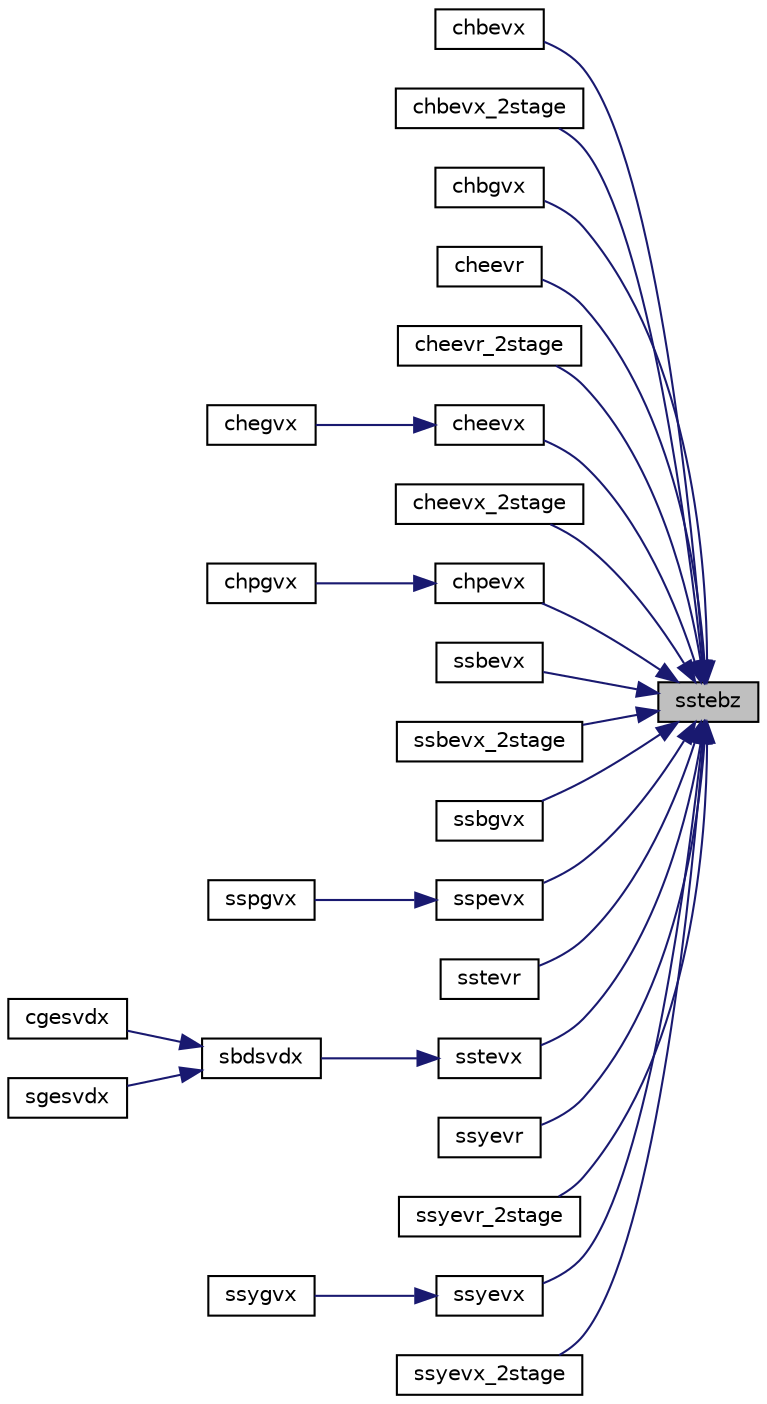 digraph "sstebz"
{
 // LATEX_PDF_SIZE
  edge [fontname="Helvetica",fontsize="10",labelfontname="Helvetica",labelfontsize="10"];
  node [fontname="Helvetica",fontsize="10",shape=record];
  rankdir="RL";
  Node1 [label="sstebz",height=0.2,width=0.4,color="black", fillcolor="grey75", style="filled", fontcolor="black",tooltip="SSTEBZ"];
  Node1 -> Node2 [dir="back",color="midnightblue",fontsize="10",style="solid",fontname="Helvetica"];
  Node2 [label="chbevx",height=0.2,width=0.4,color="black", fillcolor="white", style="filled",URL="$chbevx_8f.html#ac77c2a93e93f3eeb756264a5e3d1510f",tooltip="CHBEVX computes the eigenvalues and, optionally, the left and/or right eigenvectors for OTHER matrice..."];
  Node1 -> Node3 [dir="back",color="midnightblue",fontsize="10",style="solid",fontname="Helvetica"];
  Node3 [label="chbevx_2stage",height=0.2,width=0.4,color="black", fillcolor="white", style="filled",URL="$chbevx__2stage_8f.html#ad8820f8a084e192bc6e3713b766a6cdd",tooltip="CHBEVX_2STAGE computes the eigenvalues and, optionally, the left and/or right eigenvectors for OTHER ..."];
  Node1 -> Node4 [dir="back",color="midnightblue",fontsize="10",style="solid",fontname="Helvetica"];
  Node4 [label="chbgvx",height=0.2,width=0.4,color="black", fillcolor="white", style="filled",URL="$chbgvx_8f.html#adc31cb38fcdd9a79731c5ca924c1756c",tooltip="CHBGVX"];
  Node1 -> Node5 [dir="back",color="midnightblue",fontsize="10",style="solid",fontname="Helvetica"];
  Node5 [label="cheevr",height=0.2,width=0.4,color="black", fillcolor="white", style="filled",URL="$cheevr_8f.html#ac02f8a55f35ec7767a36b5a9f3ebb0d8",tooltip="CHEEVR computes the eigenvalues and, optionally, the left and/or right eigenvectors for HE matrices"];
  Node1 -> Node6 [dir="back",color="midnightblue",fontsize="10",style="solid",fontname="Helvetica"];
  Node6 [label="cheevr_2stage",height=0.2,width=0.4,color="black", fillcolor="white", style="filled",URL="$cheevr__2stage_8f.html#a378c442e3a5e9ef21a80e3c26c5b4050",tooltip="CHEEVR_2STAGE computes the eigenvalues and, optionally, the left and/or right eigenvectors for HE mat..."];
  Node1 -> Node7 [dir="back",color="midnightblue",fontsize="10",style="solid",fontname="Helvetica"];
  Node7 [label="cheevx",height=0.2,width=0.4,color="black", fillcolor="white", style="filled",URL="$cheevx_8f.html#a9f7c713a0119e777afe726e54feb6ef7",tooltip="CHEEVX computes the eigenvalues and, optionally, the left and/or right eigenvectors for HE matrices"];
  Node7 -> Node8 [dir="back",color="midnightblue",fontsize="10",style="solid",fontname="Helvetica"];
  Node8 [label="chegvx",height=0.2,width=0.4,color="black", fillcolor="white", style="filled",URL="$chegvx_8f.html#ad5f5ddf0eee1402d59fc1017de0fc291",tooltip="CHEGVX"];
  Node1 -> Node9 [dir="back",color="midnightblue",fontsize="10",style="solid",fontname="Helvetica"];
  Node9 [label="cheevx_2stage",height=0.2,width=0.4,color="black", fillcolor="white", style="filled",URL="$cheevx__2stage_8f.html#a1279b26b80d88a050ab7b88b7f578b09",tooltip="CHEEVX_2STAGE computes the eigenvalues and, optionally, the left and/or right eigenvectors for HE mat..."];
  Node1 -> Node10 [dir="back",color="midnightblue",fontsize="10",style="solid",fontname="Helvetica"];
  Node10 [label="chpevx",height=0.2,width=0.4,color="black", fillcolor="white", style="filled",URL="$chpevx_8f.html#ae8af67b404d7c0f3cfc568c56c4e239b",tooltip="CHPEVX computes the eigenvalues and, optionally, the left and/or right eigenvectors for OTHER matrice..."];
  Node10 -> Node11 [dir="back",color="midnightblue",fontsize="10",style="solid",fontname="Helvetica"];
  Node11 [label="chpgvx",height=0.2,width=0.4,color="black", fillcolor="white", style="filled",URL="$chpgvx_8f.html#a81a69366c832454d56786374b6ad1614",tooltip="CHPGVX"];
  Node1 -> Node12 [dir="back",color="midnightblue",fontsize="10",style="solid",fontname="Helvetica"];
  Node12 [label="ssbevx",height=0.2,width=0.4,color="black", fillcolor="white", style="filled",URL="$ssbevx_8f.html#a5566995387fefaa091f1c44cdfff6440",tooltip="SSBEVX computes the eigenvalues and, optionally, the left and/or right eigenvectors for OTHER matrice..."];
  Node1 -> Node13 [dir="back",color="midnightblue",fontsize="10",style="solid",fontname="Helvetica"];
  Node13 [label="ssbevx_2stage",height=0.2,width=0.4,color="black", fillcolor="white", style="filled",URL="$ssbevx__2stage_8f.html#a12db0b30afb433ab6b4fe18a9ee0234f",tooltip="SSBEVX_2STAGE computes the eigenvalues and, optionally, the left and/or right eigenvectors for OTHER ..."];
  Node1 -> Node14 [dir="back",color="midnightblue",fontsize="10",style="solid",fontname="Helvetica"];
  Node14 [label="ssbgvx",height=0.2,width=0.4,color="black", fillcolor="white", style="filled",URL="$ssbgvx_8f.html#a698be9aea5406ea6cb19fe47378e2233",tooltip="SSBGVX"];
  Node1 -> Node15 [dir="back",color="midnightblue",fontsize="10",style="solid",fontname="Helvetica"];
  Node15 [label="sspevx",height=0.2,width=0.4,color="black", fillcolor="white", style="filled",URL="$sspevx_8f.html#aaa149618cc74cd907218f33d30825109",tooltip="SSPEVX computes the eigenvalues and, optionally, the left and/or right eigenvectors for OTHER matrice..."];
  Node15 -> Node16 [dir="back",color="midnightblue",fontsize="10",style="solid",fontname="Helvetica"];
  Node16 [label="sspgvx",height=0.2,width=0.4,color="black", fillcolor="white", style="filled",URL="$sspgvx_8f.html#a6d78c13e0472349e920ec49cc79337fb",tooltip="SSPGVX"];
  Node1 -> Node17 [dir="back",color="midnightblue",fontsize="10",style="solid",fontname="Helvetica"];
  Node17 [label="sstevr",height=0.2,width=0.4,color="black", fillcolor="white", style="filled",URL="$sstevr_8f.html#aee807b6868003c11b1b1741576c0f06b",tooltip="SSTEVR computes the eigenvalues and, optionally, the left and/or right eigenvectors for OTHER matrice..."];
  Node1 -> Node18 [dir="back",color="midnightblue",fontsize="10",style="solid",fontname="Helvetica"];
  Node18 [label="sstevx",height=0.2,width=0.4,color="black", fillcolor="white", style="filled",URL="$sstevx_8f.html#a36282d988538ba9e8906875420e2b567",tooltip="SSTEVX computes the eigenvalues and, optionally, the left and/or right eigenvectors for OTHER matrice..."];
  Node18 -> Node19 [dir="back",color="midnightblue",fontsize="10",style="solid",fontname="Helvetica"];
  Node19 [label="sbdsvdx",height=0.2,width=0.4,color="black", fillcolor="white", style="filled",URL="$sbdsvdx_8f.html#a62165ec681f491ea6067a0ab9f532ad4",tooltip="SBDSVDX"];
  Node19 -> Node20 [dir="back",color="midnightblue",fontsize="10",style="solid",fontname="Helvetica"];
  Node20 [label="cgesvdx",height=0.2,width=0.4,color="black", fillcolor="white", style="filled",URL="$cgesvdx_8f.html#a97f13f2c54e078344d3f9f20ac24c8be",tooltip="CGESVDX computes the singular value decomposition (SVD) for GE matrices"];
  Node19 -> Node21 [dir="back",color="midnightblue",fontsize="10",style="solid",fontname="Helvetica"];
  Node21 [label="sgesvdx",height=0.2,width=0.4,color="black", fillcolor="white", style="filled",URL="$sgesvdx_8f.html#aec7e3fe91246cc52bcd34c45494932aa",tooltip="SGESVDX computes the singular value decomposition (SVD) for GE matrices"];
  Node1 -> Node22 [dir="back",color="midnightblue",fontsize="10",style="solid",fontname="Helvetica"];
  Node22 [label="ssyevr",height=0.2,width=0.4,color="black", fillcolor="white", style="filled",URL="$ssyevr_8f.html#a24155d2da67fb4a896c5f8257589b19f",tooltip="SSYEVR computes the eigenvalues and, optionally, the left and/or right eigenvectors for SY matrices"];
  Node1 -> Node23 [dir="back",color="midnightblue",fontsize="10",style="solid",fontname="Helvetica"];
  Node23 [label="ssyevr_2stage",height=0.2,width=0.4,color="black", fillcolor="white", style="filled",URL="$ssyevr__2stage_8f.html#acdcfccbd51404d755a5b08c188d74a6f",tooltip="SSYEVR_2STAGE computes the eigenvalues and, optionally, the left and/or right eigenvectors for SY mat..."];
  Node1 -> Node24 [dir="back",color="midnightblue",fontsize="10",style="solid",fontname="Helvetica"];
  Node24 [label="ssyevx",height=0.2,width=0.4,color="black", fillcolor="white", style="filled",URL="$ssyevx_8f.html#a7f8f413f03a84dbe4ac7a973024d0a48",tooltip="SSYEVX computes the eigenvalues and, optionally, the left and/or right eigenvectors for SY matrices"];
  Node24 -> Node25 [dir="back",color="midnightblue",fontsize="10",style="solid",fontname="Helvetica"];
  Node25 [label="ssygvx",height=0.2,width=0.4,color="black", fillcolor="white", style="filled",URL="$ssygvx_8f.html#a29a3927f20cd9692c94ff14babe54ffa",tooltip="SSYGVX"];
  Node1 -> Node26 [dir="back",color="midnightblue",fontsize="10",style="solid",fontname="Helvetica"];
  Node26 [label="ssyevx_2stage",height=0.2,width=0.4,color="black", fillcolor="white", style="filled",URL="$ssyevx__2stage_8f.html#ade5afd3e65add6bc3ba047203a98602f",tooltip="SSYEVX_2STAGE computes the eigenvalues and, optionally, the left and/or right eigenvectors for SY mat..."];
}
